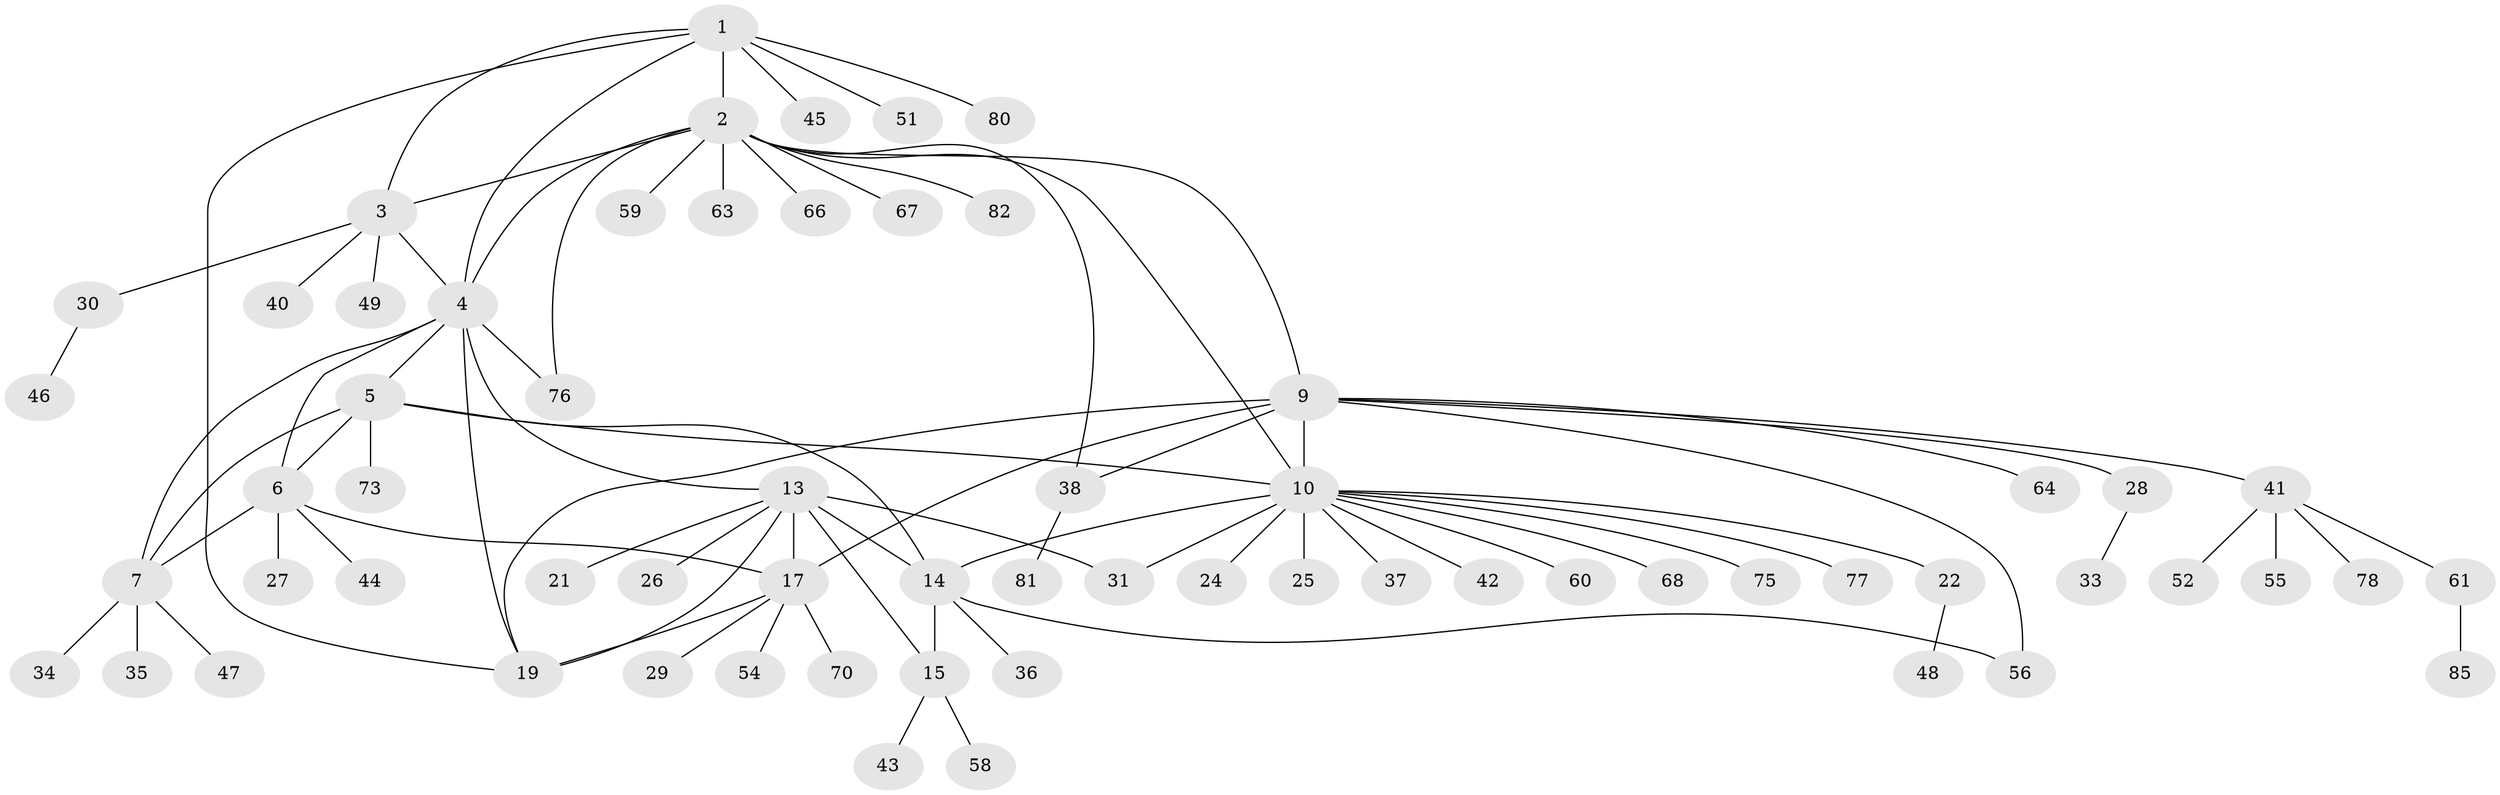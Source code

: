 // Generated by graph-tools (version 1.1) at 2025/24/03/03/25 07:24:14]
// undirected, 64 vertices, 84 edges
graph export_dot {
graph [start="1"]
  node [color=gray90,style=filled];
  1 [super="+83"];
  2 [super="+12"];
  3 [super="+39"];
  4 [super="+8"];
  5 [super="+62"];
  6 [super="+84"];
  7 [super="+23"];
  9 [super="+20"];
  10 [super="+11"];
  13 [super="+74"];
  14 [super="+16"];
  15 [super="+71"];
  17 [super="+18"];
  19 [super="+72"];
  21;
  22;
  24;
  25;
  26;
  27;
  28 [super="+32"];
  29;
  30 [super="+57"];
  31;
  33;
  34;
  35;
  36;
  37;
  38 [super="+50"];
  40;
  41 [super="+79"];
  42 [super="+69"];
  43 [super="+53"];
  44;
  45;
  46;
  47;
  48;
  49;
  51;
  52;
  54;
  55;
  56;
  58 [super="+65"];
  59;
  60;
  61;
  63;
  64;
  66;
  67;
  68;
  70;
  73;
  75;
  76;
  77;
  78;
  80;
  81;
  82;
  85;
  1 -- 2;
  1 -- 3;
  1 -- 4;
  1 -- 45;
  1 -- 51;
  1 -- 80;
  1 -- 19;
  2 -- 3;
  2 -- 4;
  2 -- 67;
  2 -- 76;
  2 -- 66;
  2 -- 82;
  2 -- 9;
  2 -- 10 [weight=2];
  2 -- 59;
  2 -- 63;
  2 -- 38;
  3 -- 4;
  3 -- 30;
  3 -- 40;
  3 -- 49;
  4 -- 13;
  4 -- 19;
  4 -- 5;
  4 -- 6;
  4 -- 7;
  4 -- 76;
  5 -- 6;
  5 -- 7;
  5 -- 10;
  5 -- 14;
  5 -- 73;
  6 -- 7;
  6 -- 27;
  6 -- 44;
  6 -- 17;
  7 -- 35;
  7 -- 34;
  7 -- 47;
  9 -- 10 [weight=2];
  9 -- 38;
  9 -- 64;
  9 -- 41;
  9 -- 17 [weight=2];
  9 -- 19;
  9 -- 56;
  9 -- 28;
  10 -- 22;
  10 -- 31;
  10 -- 37;
  10 -- 42;
  10 -- 68;
  10 -- 75;
  10 -- 60;
  10 -- 24;
  10 -- 77;
  10 -- 25;
  10 -- 14;
  13 -- 14 [weight=2];
  13 -- 15;
  13 -- 17;
  13 -- 21;
  13 -- 26;
  13 -- 31;
  13 -- 19;
  14 -- 15 [weight=2];
  14 -- 56;
  14 -- 36;
  15 -- 43;
  15 -- 58;
  17 -- 19 [weight=2];
  17 -- 70;
  17 -- 54;
  17 -- 29;
  22 -- 48;
  28 -- 33;
  30 -- 46;
  38 -- 81;
  41 -- 52;
  41 -- 55;
  41 -- 61;
  41 -- 78;
  61 -- 85;
}
